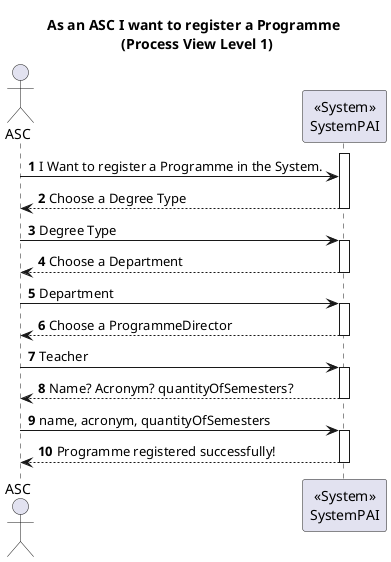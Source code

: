 @startuml
autonumber

title As an ASC I want to register a Programme \n (Process View Level 1)

actor ASC as Admin
participant "<<System>>\nSystemPAI" as System

activate System
Admin -> System  : I Want to register a Programme in the System.

System --> Admin --: Choose a Degree Type

Admin -> System  ++: Degree Type

System --> Admin --: Choose a Department

Admin -> System  ++: Department

System --> Admin --: Choose a ProgrammeDirector

Admin -> System  ++: Teacher

System --> Admin  --: Name? Acronym? quantityOfSemesters?

Admin -> System  ++: name, acronym, quantityOfSemesters

System --> Admin  : Programme registered successfully!
deactivate System
@enduml